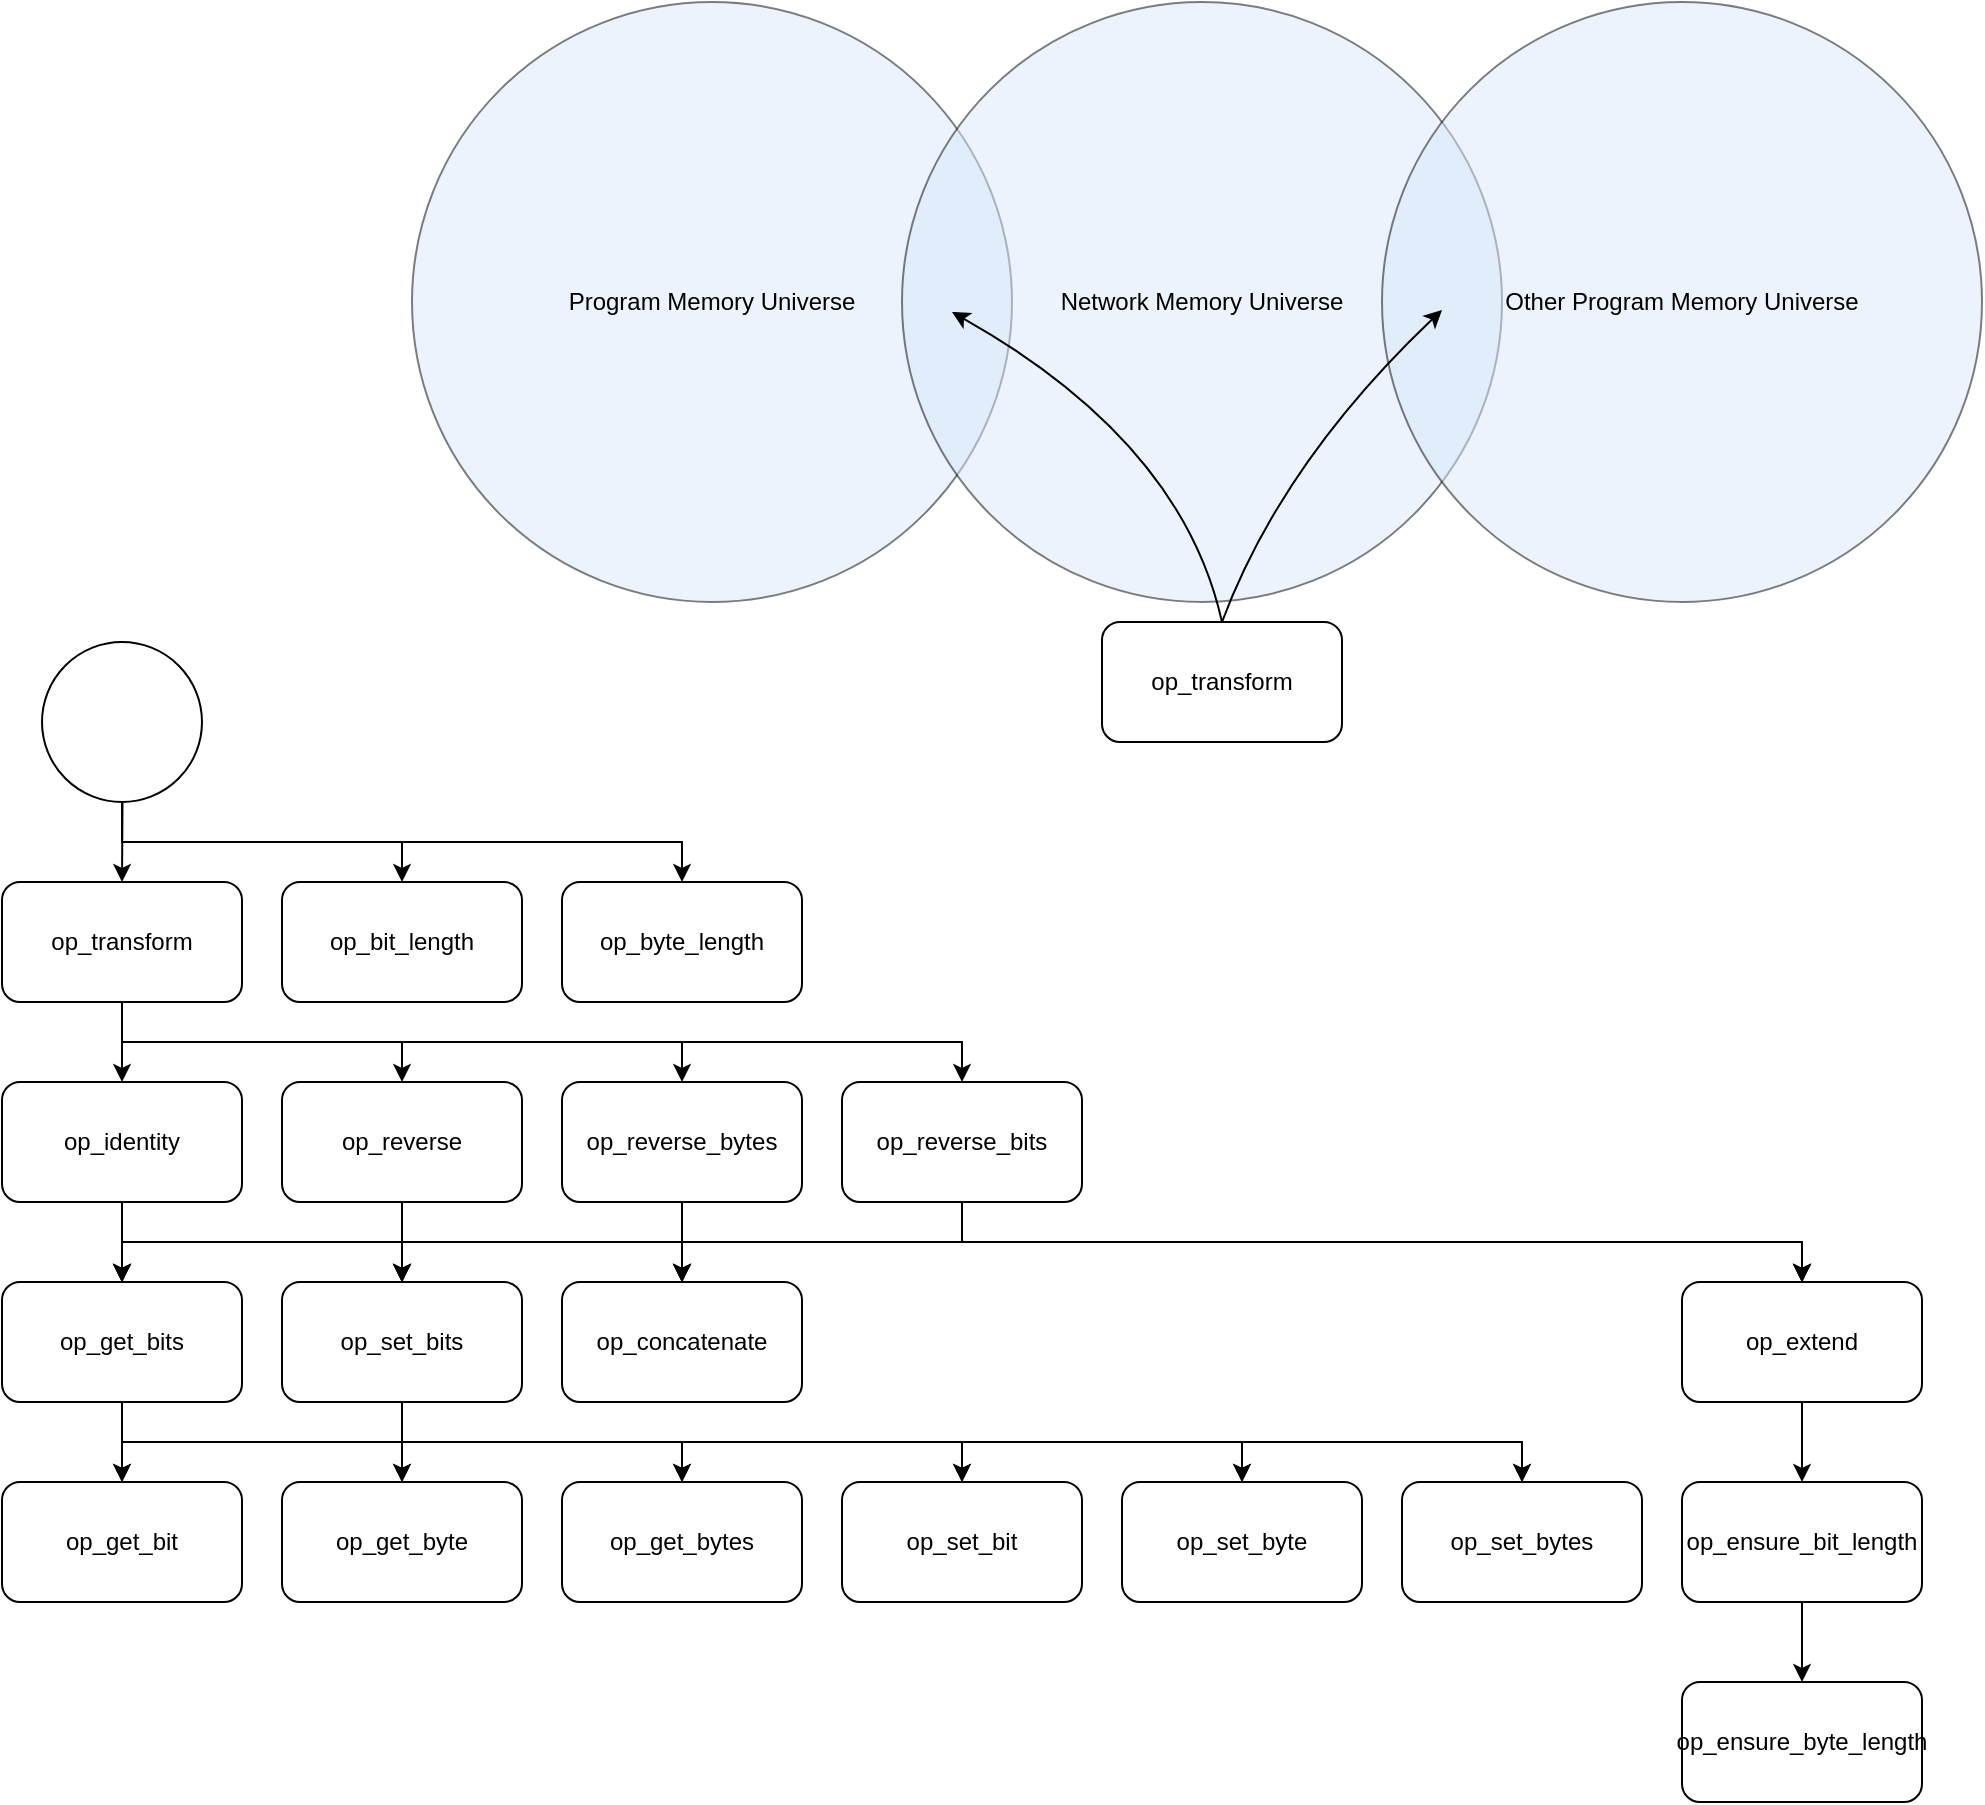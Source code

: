 <mxfile version="21.2.8" type="device">
  <diagram name="Page-1" id="JnYjQLgEelfxKbr5hBqF">
    <mxGraphModel dx="1434" dy="836" grid="1" gridSize="10" guides="1" tooltips="1" connect="1" arrows="1" fold="1" page="1" pageScale="1" pageWidth="850" pageHeight="1100" math="0" shadow="0">
      <root>
        <mxCell id="0" />
        <mxCell id="1" parent="0" />
        <mxCell id="jKFpkVfdZiDA6VkMAGHZ-8" style="edgeStyle=orthogonalEdgeStyle;rounded=0;orthogonalLoop=1;jettySize=auto;html=1;exitX=0.5;exitY=1;exitDx=0;exitDy=0;" parent="1" source="jKFpkVfdZiDA6VkMAGHZ-1" target="jKFpkVfdZiDA6VkMAGHZ-2" edge="1">
          <mxGeometry relative="1" as="geometry" />
        </mxCell>
        <mxCell id="jKFpkVfdZiDA6VkMAGHZ-9" style="edgeStyle=orthogonalEdgeStyle;rounded=0;orthogonalLoop=1;jettySize=auto;html=1;exitX=0.5;exitY=1;exitDx=0;exitDy=0;" parent="1" source="jKFpkVfdZiDA6VkMAGHZ-1" target="jKFpkVfdZiDA6VkMAGHZ-5" edge="1">
          <mxGeometry relative="1" as="geometry" />
        </mxCell>
        <mxCell id="F3nFmDHeLXIINuOOl03e-9" style="edgeStyle=orthogonalEdgeStyle;rounded=0;orthogonalLoop=1;jettySize=auto;html=1;exitX=0.5;exitY=1;exitDx=0;exitDy=0;" edge="1" parent="1" source="jKFpkVfdZiDA6VkMAGHZ-1" target="F3nFmDHeLXIINuOOl03e-7">
          <mxGeometry relative="1" as="geometry" />
        </mxCell>
        <mxCell id="F3nFmDHeLXIINuOOl03e-10" style="edgeStyle=orthogonalEdgeStyle;rounded=0;orthogonalLoop=1;jettySize=auto;html=1;exitX=0.5;exitY=1;exitDx=0;exitDy=0;" edge="1" parent="1" source="jKFpkVfdZiDA6VkMAGHZ-1" target="F3nFmDHeLXIINuOOl03e-8">
          <mxGeometry relative="1" as="geometry" />
        </mxCell>
        <mxCell id="jKFpkVfdZiDA6VkMAGHZ-1" value="op_transform" style="rounded=1;whiteSpace=wrap;html=1;" parent="1" vertex="1">
          <mxGeometry x="220" y="460" width="120" height="60" as="geometry" />
        </mxCell>
        <mxCell id="F3nFmDHeLXIINuOOl03e-19" style="edgeStyle=orthogonalEdgeStyle;rounded=0;orthogonalLoop=1;jettySize=auto;html=1;exitX=0.5;exitY=1;exitDx=0;exitDy=0;" edge="1" parent="1" source="jKFpkVfdZiDA6VkMAGHZ-2" target="F3nFmDHeLXIINuOOl03e-17">
          <mxGeometry relative="1" as="geometry" />
        </mxCell>
        <mxCell id="F3nFmDHeLXIINuOOl03e-23" style="edgeStyle=orthogonalEdgeStyle;rounded=0;orthogonalLoop=1;jettySize=auto;html=1;exitX=0.5;exitY=1;exitDx=0;exitDy=0;" edge="1" parent="1" source="jKFpkVfdZiDA6VkMAGHZ-2" target="F3nFmDHeLXIINuOOl03e-18">
          <mxGeometry relative="1" as="geometry" />
        </mxCell>
        <mxCell id="F3nFmDHeLXIINuOOl03e-46" style="edgeStyle=orthogonalEdgeStyle;rounded=0;orthogonalLoop=1;jettySize=auto;html=1;exitX=0.5;exitY=1;exitDx=0;exitDy=0;" edge="1" parent="1" source="jKFpkVfdZiDA6VkMAGHZ-2" target="F3nFmDHeLXIINuOOl03e-45">
          <mxGeometry relative="1" as="geometry" />
        </mxCell>
        <mxCell id="F3nFmDHeLXIINuOOl03e-63" style="edgeStyle=orthogonalEdgeStyle;rounded=0;orthogonalLoop=1;jettySize=auto;html=1;exitX=0.5;exitY=1;exitDx=0;exitDy=0;" edge="1" parent="1" source="jKFpkVfdZiDA6VkMAGHZ-2" target="F3nFmDHeLXIINuOOl03e-61">
          <mxGeometry relative="1" as="geometry" />
        </mxCell>
        <mxCell id="jKFpkVfdZiDA6VkMAGHZ-2" value="op_identity" style="rounded=1;whiteSpace=wrap;html=1;" parent="1" vertex="1">
          <mxGeometry x="220" y="560" width="120" height="60" as="geometry" />
        </mxCell>
        <mxCell id="F3nFmDHeLXIINuOOl03e-20" style="edgeStyle=orthogonalEdgeStyle;rounded=0;orthogonalLoop=1;jettySize=auto;html=1;exitX=0.5;exitY=1;exitDx=0;exitDy=0;" edge="1" parent="1" source="jKFpkVfdZiDA6VkMAGHZ-5" target="F3nFmDHeLXIINuOOl03e-17">
          <mxGeometry relative="1" as="geometry" />
        </mxCell>
        <mxCell id="F3nFmDHeLXIINuOOl03e-24" style="edgeStyle=orthogonalEdgeStyle;rounded=0;orthogonalLoop=1;jettySize=auto;html=1;exitX=0.5;exitY=1;exitDx=0;exitDy=0;" edge="1" parent="1" source="jKFpkVfdZiDA6VkMAGHZ-5" target="F3nFmDHeLXIINuOOl03e-18">
          <mxGeometry relative="1" as="geometry" />
        </mxCell>
        <mxCell id="F3nFmDHeLXIINuOOl03e-47" style="edgeStyle=orthogonalEdgeStyle;rounded=0;orthogonalLoop=1;jettySize=auto;html=1;exitX=0.5;exitY=1;exitDx=0;exitDy=0;" edge="1" parent="1" source="jKFpkVfdZiDA6VkMAGHZ-5" target="F3nFmDHeLXIINuOOl03e-45">
          <mxGeometry relative="1" as="geometry" />
        </mxCell>
        <mxCell id="F3nFmDHeLXIINuOOl03e-62" style="edgeStyle=orthogonalEdgeStyle;rounded=0;orthogonalLoop=1;jettySize=auto;html=1;exitX=0.5;exitY=1;exitDx=0;exitDy=0;" edge="1" parent="1" source="jKFpkVfdZiDA6VkMAGHZ-5" target="F3nFmDHeLXIINuOOl03e-61">
          <mxGeometry relative="1" as="geometry" />
        </mxCell>
        <mxCell id="jKFpkVfdZiDA6VkMAGHZ-5" value="op_reverse" style="rounded=1;whiteSpace=wrap;html=1;" parent="1" vertex="1">
          <mxGeometry x="360" y="560" width="120" height="60" as="geometry" />
        </mxCell>
        <mxCell id="jKFpkVfdZiDA6VkMAGHZ-6" value="" style="endArrow=classic;html=1;rounded=0;" parent="1" target="jKFpkVfdZiDA6VkMAGHZ-1" edge="1" source="F3nFmDHeLXIINuOOl03e-6">
          <mxGeometry width="50" height="50" relative="1" as="geometry">
            <mxPoint x="280" y="390" as="sourcePoint" />
            <mxPoint x="470" y="440" as="targetPoint" />
          </mxGeometry>
        </mxCell>
        <mxCell id="F3nFmDHeLXIINuOOl03e-14" style="edgeStyle=orthogonalEdgeStyle;rounded=0;orthogonalLoop=1;jettySize=auto;html=1;exitX=0.5;exitY=1;exitDx=0;exitDy=0;" edge="1" parent="1" source="F3nFmDHeLXIINuOOl03e-6" target="F3nFmDHeLXIINuOOl03e-11">
          <mxGeometry relative="1" as="geometry" />
        </mxCell>
        <mxCell id="F3nFmDHeLXIINuOOl03e-15" style="edgeStyle=orthogonalEdgeStyle;rounded=0;orthogonalLoop=1;jettySize=auto;html=1;exitX=0.5;exitY=1;exitDx=0;exitDy=0;" edge="1" parent="1" source="F3nFmDHeLXIINuOOl03e-6" target="F3nFmDHeLXIINuOOl03e-12">
          <mxGeometry relative="1" as="geometry" />
        </mxCell>
        <mxCell id="F3nFmDHeLXIINuOOl03e-6" value="" style="ellipse;whiteSpace=wrap;html=1;aspect=fixed;" vertex="1" parent="1">
          <mxGeometry x="240" y="340" width="80" height="80" as="geometry" />
        </mxCell>
        <mxCell id="F3nFmDHeLXIINuOOl03e-21" style="edgeStyle=orthogonalEdgeStyle;rounded=0;orthogonalLoop=1;jettySize=auto;html=1;exitX=0.5;exitY=1;exitDx=0;exitDy=0;" edge="1" parent="1" source="F3nFmDHeLXIINuOOl03e-7" target="F3nFmDHeLXIINuOOl03e-17">
          <mxGeometry relative="1" as="geometry" />
        </mxCell>
        <mxCell id="F3nFmDHeLXIINuOOl03e-25" style="edgeStyle=orthogonalEdgeStyle;rounded=0;orthogonalLoop=1;jettySize=auto;html=1;exitX=0.5;exitY=1;exitDx=0;exitDy=0;" edge="1" parent="1" source="F3nFmDHeLXIINuOOl03e-7" target="F3nFmDHeLXIINuOOl03e-18">
          <mxGeometry relative="1" as="geometry" />
        </mxCell>
        <mxCell id="F3nFmDHeLXIINuOOl03e-48" style="edgeStyle=orthogonalEdgeStyle;rounded=0;orthogonalLoop=1;jettySize=auto;html=1;exitX=0.5;exitY=1;exitDx=0;exitDy=0;" edge="1" parent="1" source="F3nFmDHeLXIINuOOl03e-7" target="F3nFmDHeLXIINuOOl03e-45">
          <mxGeometry relative="1" as="geometry" />
        </mxCell>
        <mxCell id="F3nFmDHeLXIINuOOl03e-64" style="edgeStyle=orthogonalEdgeStyle;rounded=0;orthogonalLoop=1;jettySize=auto;html=1;exitX=0.5;exitY=1;exitDx=0;exitDy=0;" edge="1" parent="1" source="F3nFmDHeLXIINuOOl03e-7" target="F3nFmDHeLXIINuOOl03e-61">
          <mxGeometry relative="1" as="geometry" />
        </mxCell>
        <mxCell id="F3nFmDHeLXIINuOOl03e-7" value="op_reverse_bytes" style="rounded=1;whiteSpace=wrap;html=1;" vertex="1" parent="1">
          <mxGeometry x="500" y="560" width="120" height="60" as="geometry" />
        </mxCell>
        <mxCell id="F3nFmDHeLXIINuOOl03e-22" style="edgeStyle=orthogonalEdgeStyle;rounded=0;orthogonalLoop=1;jettySize=auto;html=1;exitX=0.5;exitY=1;exitDx=0;exitDy=0;" edge="1" parent="1" source="F3nFmDHeLXIINuOOl03e-8" target="F3nFmDHeLXIINuOOl03e-17">
          <mxGeometry relative="1" as="geometry" />
        </mxCell>
        <mxCell id="F3nFmDHeLXIINuOOl03e-26" style="edgeStyle=orthogonalEdgeStyle;rounded=0;orthogonalLoop=1;jettySize=auto;html=1;exitX=0.5;exitY=1;exitDx=0;exitDy=0;" edge="1" parent="1" source="F3nFmDHeLXIINuOOl03e-8" target="F3nFmDHeLXIINuOOl03e-18">
          <mxGeometry relative="1" as="geometry" />
        </mxCell>
        <mxCell id="F3nFmDHeLXIINuOOl03e-49" style="edgeStyle=orthogonalEdgeStyle;rounded=0;orthogonalLoop=1;jettySize=auto;html=1;exitX=0.5;exitY=1;exitDx=0;exitDy=0;" edge="1" parent="1" source="F3nFmDHeLXIINuOOl03e-8" target="F3nFmDHeLXIINuOOl03e-45">
          <mxGeometry relative="1" as="geometry" />
        </mxCell>
        <mxCell id="F3nFmDHeLXIINuOOl03e-65" style="edgeStyle=orthogonalEdgeStyle;rounded=0;orthogonalLoop=1;jettySize=auto;html=1;exitX=0.5;exitY=1;exitDx=0;exitDy=0;" edge="1" parent="1" source="F3nFmDHeLXIINuOOl03e-8" target="F3nFmDHeLXIINuOOl03e-61">
          <mxGeometry relative="1" as="geometry" />
        </mxCell>
        <mxCell id="F3nFmDHeLXIINuOOl03e-8" value="op_reverse_bits" style="rounded=1;whiteSpace=wrap;html=1;" vertex="1" parent="1">
          <mxGeometry x="640" y="560" width="120" height="60" as="geometry" />
        </mxCell>
        <mxCell id="F3nFmDHeLXIINuOOl03e-11" value="op_bit_length" style="rounded=1;whiteSpace=wrap;html=1;" vertex="1" parent="1">
          <mxGeometry x="360" y="460" width="120" height="60" as="geometry" />
        </mxCell>
        <mxCell id="F3nFmDHeLXIINuOOl03e-12" value="op_byte_length" style="rounded=1;whiteSpace=wrap;html=1;" vertex="1" parent="1">
          <mxGeometry x="500" y="460" width="120" height="60" as="geometry" />
        </mxCell>
        <mxCell id="F3nFmDHeLXIINuOOl03e-33" style="edgeStyle=orthogonalEdgeStyle;rounded=0;orthogonalLoop=1;jettySize=auto;html=1;exitX=0.5;exitY=1;exitDx=0;exitDy=0;" edge="1" parent="1" source="F3nFmDHeLXIINuOOl03e-17" target="F3nFmDHeLXIINuOOl03e-27">
          <mxGeometry relative="1" as="geometry" />
        </mxCell>
        <mxCell id="F3nFmDHeLXIINuOOl03e-35" style="edgeStyle=orthogonalEdgeStyle;rounded=0;orthogonalLoop=1;jettySize=auto;html=1;exitX=0.5;exitY=1;exitDx=0;exitDy=0;" edge="1" parent="1" source="F3nFmDHeLXIINuOOl03e-17" target="F3nFmDHeLXIINuOOl03e-28">
          <mxGeometry relative="1" as="geometry" />
        </mxCell>
        <mxCell id="F3nFmDHeLXIINuOOl03e-37" style="edgeStyle=orthogonalEdgeStyle;rounded=0;orthogonalLoop=1;jettySize=auto;html=1;exitX=0.5;exitY=1;exitDx=0;exitDy=0;" edge="1" parent="1" source="F3nFmDHeLXIINuOOl03e-17" target="F3nFmDHeLXIINuOOl03e-29">
          <mxGeometry relative="1" as="geometry" />
        </mxCell>
        <mxCell id="F3nFmDHeLXIINuOOl03e-39" style="edgeStyle=orthogonalEdgeStyle;rounded=0;orthogonalLoop=1;jettySize=auto;html=1;exitX=0.5;exitY=1;exitDx=0;exitDy=0;" edge="1" parent="1" source="F3nFmDHeLXIINuOOl03e-17" target="F3nFmDHeLXIINuOOl03e-30">
          <mxGeometry relative="1" as="geometry" />
        </mxCell>
        <mxCell id="F3nFmDHeLXIINuOOl03e-41" style="edgeStyle=orthogonalEdgeStyle;rounded=0;orthogonalLoop=1;jettySize=auto;html=1;exitX=0.5;exitY=1;exitDx=0;exitDy=0;" edge="1" parent="1" source="F3nFmDHeLXIINuOOl03e-17" target="F3nFmDHeLXIINuOOl03e-31">
          <mxGeometry relative="1" as="geometry" />
        </mxCell>
        <mxCell id="F3nFmDHeLXIINuOOl03e-43" style="edgeStyle=orthogonalEdgeStyle;rounded=0;orthogonalLoop=1;jettySize=auto;html=1;exitX=0.5;exitY=1;exitDx=0;exitDy=0;" edge="1" parent="1" source="F3nFmDHeLXIINuOOl03e-17" target="F3nFmDHeLXIINuOOl03e-32">
          <mxGeometry relative="1" as="geometry" />
        </mxCell>
        <mxCell id="F3nFmDHeLXIINuOOl03e-17" value="op_get_bits" style="rounded=1;whiteSpace=wrap;html=1;" vertex="1" parent="1">
          <mxGeometry x="220" y="660" width="120" height="60" as="geometry" />
        </mxCell>
        <mxCell id="F3nFmDHeLXIINuOOl03e-34" style="edgeStyle=orthogonalEdgeStyle;rounded=0;orthogonalLoop=1;jettySize=auto;html=1;exitX=0.5;exitY=1;exitDx=0;exitDy=0;" edge="1" parent="1" source="F3nFmDHeLXIINuOOl03e-18" target="F3nFmDHeLXIINuOOl03e-27">
          <mxGeometry relative="1" as="geometry" />
        </mxCell>
        <mxCell id="F3nFmDHeLXIINuOOl03e-36" style="edgeStyle=orthogonalEdgeStyle;rounded=0;orthogonalLoop=1;jettySize=auto;html=1;exitX=0.5;exitY=1;exitDx=0;exitDy=0;" edge="1" parent="1" source="F3nFmDHeLXIINuOOl03e-18" target="F3nFmDHeLXIINuOOl03e-28">
          <mxGeometry relative="1" as="geometry" />
        </mxCell>
        <mxCell id="F3nFmDHeLXIINuOOl03e-38" style="edgeStyle=orthogonalEdgeStyle;rounded=0;orthogonalLoop=1;jettySize=auto;html=1;exitX=0.5;exitY=1;exitDx=0;exitDy=0;" edge="1" parent="1" source="F3nFmDHeLXIINuOOl03e-18" target="F3nFmDHeLXIINuOOl03e-29">
          <mxGeometry relative="1" as="geometry" />
        </mxCell>
        <mxCell id="F3nFmDHeLXIINuOOl03e-40" style="edgeStyle=orthogonalEdgeStyle;rounded=0;orthogonalLoop=1;jettySize=auto;html=1;exitX=0.5;exitY=1;exitDx=0;exitDy=0;" edge="1" parent="1" source="F3nFmDHeLXIINuOOl03e-18" target="F3nFmDHeLXIINuOOl03e-30">
          <mxGeometry relative="1" as="geometry" />
        </mxCell>
        <mxCell id="F3nFmDHeLXIINuOOl03e-42" style="edgeStyle=orthogonalEdgeStyle;rounded=0;orthogonalLoop=1;jettySize=auto;html=1;exitX=0.5;exitY=1;exitDx=0;exitDy=0;" edge="1" parent="1" source="F3nFmDHeLXIINuOOl03e-18" target="F3nFmDHeLXIINuOOl03e-31">
          <mxGeometry relative="1" as="geometry" />
        </mxCell>
        <mxCell id="F3nFmDHeLXIINuOOl03e-44" style="edgeStyle=orthogonalEdgeStyle;rounded=0;orthogonalLoop=1;jettySize=auto;html=1;exitX=0.5;exitY=1;exitDx=0;exitDy=0;" edge="1" parent="1" source="F3nFmDHeLXIINuOOl03e-18" target="F3nFmDHeLXIINuOOl03e-32">
          <mxGeometry relative="1" as="geometry" />
        </mxCell>
        <mxCell id="F3nFmDHeLXIINuOOl03e-18" value="op_set_bits" style="rounded=1;whiteSpace=wrap;html=1;" vertex="1" parent="1">
          <mxGeometry x="360" y="660" width="120" height="60" as="geometry" />
        </mxCell>
        <mxCell id="F3nFmDHeLXIINuOOl03e-27" value="op_get_bit" style="rounded=1;whiteSpace=wrap;html=1;" vertex="1" parent="1">
          <mxGeometry x="220" y="760" width="120" height="60" as="geometry" />
        </mxCell>
        <mxCell id="F3nFmDHeLXIINuOOl03e-28" value="op_get_byte" style="rounded=1;whiteSpace=wrap;html=1;" vertex="1" parent="1">
          <mxGeometry x="360" y="760" width="120" height="60" as="geometry" />
        </mxCell>
        <mxCell id="F3nFmDHeLXIINuOOl03e-29" value="op_get_bytes" style="rounded=1;whiteSpace=wrap;html=1;" vertex="1" parent="1">
          <mxGeometry x="500" y="760" width="120" height="60" as="geometry" />
        </mxCell>
        <mxCell id="F3nFmDHeLXIINuOOl03e-30" value="op_set_bit" style="rounded=1;whiteSpace=wrap;html=1;" vertex="1" parent="1">
          <mxGeometry x="640" y="760" width="120" height="60" as="geometry" />
        </mxCell>
        <mxCell id="F3nFmDHeLXIINuOOl03e-31" value="op_set_byte" style="rounded=1;whiteSpace=wrap;html=1;" vertex="1" parent="1">
          <mxGeometry x="780" y="760" width="120" height="60" as="geometry" />
        </mxCell>
        <mxCell id="F3nFmDHeLXIINuOOl03e-32" value="op_set_bytes" style="rounded=1;whiteSpace=wrap;html=1;" vertex="1" parent="1">
          <mxGeometry x="920" y="760" width="120" height="60" as="geometry" />
        </mxCell>
        <mxCell id="F3nFmDHeLXIINuOOl03e-51" style="edgeStyle=orthogonalEdgeStyle;rounded=0;orthogonalLoop=1;jettySize=auto;html=1;exitX=0.5;exitY=1;exitDx=0;exitDy=0;" edge="1" parent="1" source="F3nFmDHeLXIINuOOl03e-45" target="F3nFmDHeLXIINuOOl03e-50">
          <mxGeometry relative="1" as="geometry" />
        </mxCell>
        <mxCell id="F3nFmDHeLXIINuOOl03e-45" value="op_extend" style="rounded=1;whiteSpace=wrap;html=1;" vertex="1" parent="1">
          <mxGeometry x="1060" y="660" width="120" height="60" as="geometry" />
        </mxCell>
        <mxCell id="F3nFmDHeLXIINuOOl03e-60" style="edgeStyle=orthogonalEdgeStyle;rounded=0;orthogonalLoop=1;jettySize=auto;html=1;exitX=0.5;exitY=1;exitDx=0;exitDy=0;" edge="1" parent="1" source="F3nFmDHeLXIINuOOl03e-50" target="F3nFmDHeLXIINuOOl03e-59">
          <mxGeometry relative="1" as="geometry" />
        </mxCell>
        <mxCell id="F3nFmDHeLXIINuOOl03e-50" value="op_ensure_bit_length" style="rounded=1;whiteSpace=wrap;html=1;" vertex="1" parent="1">
          <mxGeometry x="1060" y="760" width="120" height="60" as="geometry" />
        </mxCell>
        <mxCell id="F3nFmDHeLXIINuOOl03e-52" value="Program Memory Universe" style="ellipse;whiteSpace=wrap;html=1;aspect=fixed;fillStyle=auto;fillColor=#dae8fc;strokeColor=default;opacity=50;" vertex="1" parent="1">
          <mxGeometry x="425" y="20" width="300" height="300" as="geometry" />
        </mxCell>
        <mxCell id="F3nFmDHeLXIINuOOl03e-53" value="Network Memory Universe" style="ellipse;whiteSpace=wrap;html=1;aspect=fixed;fillColor=#dae8fc;strokeColor=default;opacity=50;" vertex="1" parent="1">
          <mxGeometry x="670" y="20" width="300" height="300" as="geometry" />
        </mxCell>
        <mxCell id="F3nFmDHeLXIINuOOl03e-54" value="Other Program Memory Universe" style="ellipse;whiteSpace=wrap;html=1;aspect=fixed;fillColor=#dae8fc;strokeColor=default;opacity=50;" vertex="1" parent="1">
          <mxGeometry x="910" y="20" width="300" height="300" as="geometry" />
        </mxCell>
        <mxCell id="F3nFmDHeLXIINuOOl03e-55" value="op_transform" style="rounded=1;whiteSpace=wrap;html=1;" vertex="1" parent="1">
          <mxGeometry x="770" y="330" width="120" height="60" as="geometry" />
        </mxCell>
        <mxCell id="F3nFmDHeLXIINuOOl03e-57" value="" style="curved=1;endArrow=classic;html=1;rounded=0;exitX=0.5;exitY=0;exitDx=0;exitDy=0;" edge="1" parent="1" source="F3nFmDHeLXIINuOOl03e-55">
          <mxGeometry width="50" height="50" relative="1" as="geometry">
            <mxPoint x="850" y="240" as="sourcePoint" />
            <mxPoint x="695" y="175" as="targetPoint" />
            <Array as="points">
              <mxPoint x="810" y="240" />
            </Array>
          </mxGeometry>
        </mxCell>
        <mxCell id="F3nFmDHeLXIINuOOl03e-58" value="" style="curved=1;endArrow=classic;html=1;rounded=0;exitX=0.5;exitY=0;exitDx=0;exitDy=0;" edge="1" parent="1" source="F3nFmDHeLXIINuOOl03e-55">
          <mxGeometry width="50" height="50" relative="1" as="geometry">
            <mxPoint x="850" y="360" as="sourcePoint" />
            <mxPoint x="940" y="174" as="targetPoint" />
            <Array as="points">
              <mxPoint x="860" y="250" />
            </Array>
          </mxGeometry>
        </mxCell>
        <mxCell id="F3nFmDHeLXIINuOOl03e-59" value="op_ensure_byte_length" style="rounded=1;whiteSpace=wrap;html=1;" vertex="1" parent="1">
          <mxGeometry x="1060" y="860" width="120" height="60" as="geometry" />
        </mxCell>
        <mxCell id="F3nFmDHeLXIINuOOl03e-61" value="op_concatenate" style="rounded=1;whiteSpace=wrap;html=1;" vertex="1" parent="1">
          <mxGeometry x="500" y="660" width="120" height="60" as="geometry" />
        </mxCell>
      </root>
    </mxGraphModel>
  </diagram>
</mxfile>
